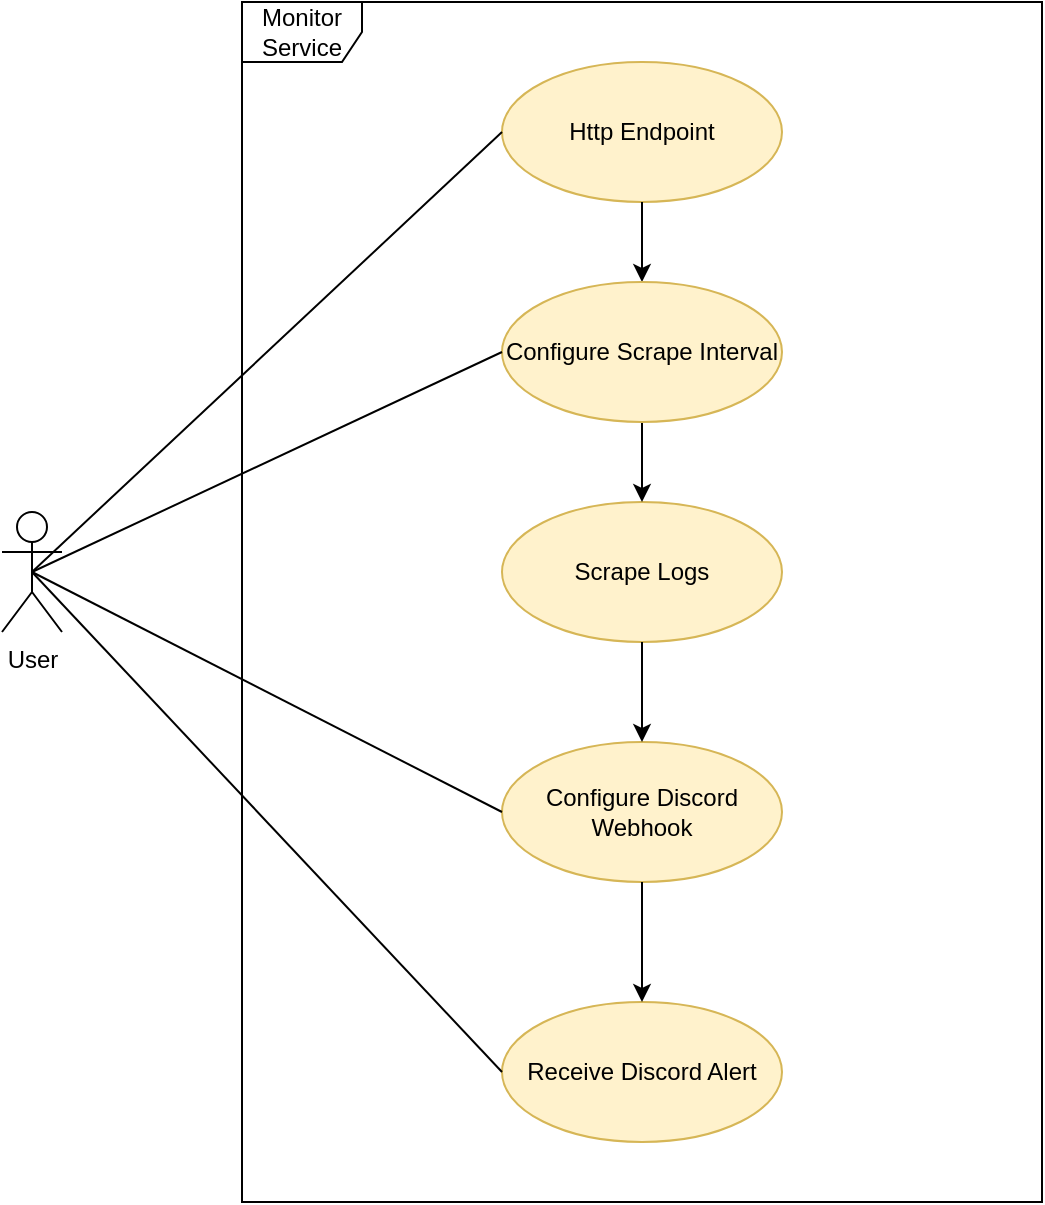 <mxfile version="24.0.0" type="device">
  <diagram name="Page-1" id="nVyd6tfRNDx3OrmpVOMU">
    <mxGraphModel dx="1050" dy="522" grid="1" gridSize="10" guides="1" tooltips="1" connect="1" arrows="1" fold="1" page="1" pageScale="1" pageWidth="850" pageHeight="1100" math="0" shadow="0">
      <root>
        <mxCell id="0" />
        <mxCell id="1" parent="0" />
        <mxCell id="u1mlXZd1HEPNZpuk0B9Z-1" value="User" style="shape=umlActor;verticalLabelPosition=bottom;verticalAlign=top;html=1;" parent="1" vertex="1">
          <mxGeometry x="30" y="295" width="30" height="60" as="geometry" />
        </mxCell>
        <mxCell id="u1mlXZd1HEPNZpuk0B9Z-2" value="Monitor Service" style="shape=umlFrame;whiteSpace=wrap;html=1;pointerEvents=0;" parent="1" vertex="1">
          <mxGeometry x="150" y="40" width="400" height="600" as="geometry" />
        </mxCell>
        <mxCell id="u1mlXZd1HEPNZpuk0B9Z-3" value="Http Endpoint" style="ellipse;whiteSpace=wrap;html=1;fillColor=#fff2cc;strokeColor=#d6b656;" parent="1" vertex="1">
          <mxGeometry x="280" y="70" width="140" height="70" as="geometry" />
        </mxCell>
        <mxCell id="u1mlXZd1HEPNZpuk0B9Z-4" value="Scrape Logs" style="ellipse;whiteSpace=wrap;html=1;fillColor=#fff2cc;strokeColor=#d6b656;" parent="1" vertex="1">
          <mxGeometry x="280" y="290" width="140" height="70" as="geometry" />
        </mxCell>
        <mxCell id="u1mlXZd1HEPNZpuk0B9Z-6" value="Configure Discord Webhook" style="ellipse;whiteSpace=wrap;html=1;fillColor=#fff2cc;strokeColor=#d6b656;" parent="1" vertex="1">
          <mxGeometry x="280" y="410" width="140" height="70" as="geometry" />
        </mxCell>
        <mxCell id="u1mlXZd1HEPNZpuk0B9Z-8" value="Receive Discord Alert" style="ellipse;whiteSpace=wrap;html=1;fillColor=#fff2cc;strokeColor=#d6b656;" parent="1" vertex="1">
          <mxGeometry x="280" y="540" width="140" height="70" as="geometry" />
        </mxCell>
        <mxCell id="VdxQ3EjeSOOBh47-_xUQ-1" value="" style="endArrow=none;html=1;rounded=0;exitX=0;exitY=0.5;exitDx=0;exitDy=0;entryX=0.5;entryY=0.5;entryDx=0;entryDy=0;entryPerimeter=0;" parent="1" source="u1mlXZd1HEPNZpuk0B9Z-8" target="u1mlXZd1HEPNZpuk0B9Z-1" edge="1">
          <mxGeometry width="50" height="50" relative="1" as="geometry">
            <mxPoint x="510" y="500" as="sourcePoint" />
            <mxPoint x="560" y="450" as="targetPoint" />
          </mxGeometry>
        </mxCell>
        <mxCell id="VdxQ3EjeSOOBh47-_xUQ-4" value="" style="endArrow=classic;html=1;rounded=0;exitX=0.5;exitY=1;exitDx=0;exitDy=0;entryX=0.5;entryY=0;entryDx=0;entryDy=0;" parent="1" source="u1mlXZd1HEPNZpuk0B9Z-7" target="u1mlXZd1HEPNZpuk0B9Z-4" edge="1">
          <mxGeometry width="50" height="50" relative="1" as="geometry">
            <mxPoint x="510" y="300" as="sourcePoint" />
            <mxPoint x="560" y="250" as="targetPoint" />
          </mxGeometry>
        </mxCell>
        <mxCell id="VdxQ3EjeSOOBh47-_xUQ-6" value="" style="endArrow=classic;html=1;rounded=0;exitX=0.5;exitY=1;exitDx=0;exitDy=0;" parent="1" source="u1mlXZd1HEPNZpuk0B9Z-4" target="u1mlXZd1HEPNZpuk0B9Z-6" edge="1">
          <mxGeometry width="50" height="50" relative="1" as="geometry">
            <mxPoint x="510" y="300" as="sourcePoint" />
            <mxPoint x="560" y="250" as="targetPoint" />
          </mxGeometry>
        </mxCell>
        <mxCell id="VdxQ3EjeSOOBh47-_xUQ-7" value="" style="endArrow=classic;html=1;rounded=0;exitX=0.5;exitY=1;exitDx=0;exitDy=0;entryX=0.5;entryY=0;entryDx=0;entryDy=0;" parent="1" source="u1mlXZd1HEPNZpuk0B9Z-6" target="u1mlXZd1HEPNZpuk0B9Z-8" edge="1">
          <mxGeometry width="50" height="50" relative="1" as="geometry">
            <mxPoint x="510" y="500" as="sourcePoint" />
            <mxPoint x="560" y="450" as="targetPoint" />
          </mxGeometry>
        </mxCell>
        <mxCell id="VdxQ3EjeSOOBh47-_xUQ-8" value="" style="endArrow=classic;html=1;rounded=0;exitX=0.5;exitY=1;exitDx=0;exitDy=0;entryX=0.5;entryY=0;entryDx=0;entryDy=0;" parent="1" source="u1mlXZd1HEPNZpuk0B9Z-3" target="u1mlXZd1HEPNZpuk0B9Z-7" edge="1">
          <mxGeometry width="50" height="50" relative="1" as="geometry">
            <mxPoint x="350" y="140" as="sourcePoint" />
            <mxPoint x="350" y="170" as="targetPoint" />
            <Array as="points" />
          </mxGeometry>
        </mxCell>
        <mxCell id="u1mlXZd1HEPNZpuk0B9Z-7" value="Configure Scrape Interval" style="ellipse;whiteSpace=wrap;html=1;fillColor=#fff2cc;strokeColor=#d6b656;" parent="1" vertex="1">
          <mxGeometry x="280" y="180" width="140" height="70" as="geometry" />
        </mxCell>
        <mxCell id="VdxQ3EjeSOOBh47-_xUQ-9" value="" style="endArrow=none;html=1;rounded=0;exitX=0;exitY=0.5;exitDx=0;exitDy=0;entryX=0.5;entryY=0.5;entryDx=0;entryDy=0;entryPerimeter=0;" parent="1" source="u1mlXZd1HEPNZpuk0B9Z-6" target="u1mlXZd1HEPNZpuk0B9Z-1" edge="1">
          <mxGeometry width="50" height="50" relative="1" as="geometry">
            <mxPoint x="510" y="500" as="sourcePoint" />
            <mxPoint x="100" y="310" as="targetPoint" />
          </mxGeometry>
        </mxCell>
        <mxCell id="VdxQ3EjeSOOBh47-_xUQ-10" value="" style="endArrow=none;html=1;rounded=0;entryX=0;entryY=0.5;entryDx=0;entryDy=0;exitX=0.5;exitY=0.5;exitDx=0;exitDy=0;exitPerimeter=0;" parent="1" source="u1mlXZd1HEPNZpuk0B9Z-1" target="u1mlXZd1HEPNZpuk0B9Z-7" edge="1">
          <mxGeometry width="50" height="50" relative="1" as="geometry">
            <mxPoint x="70" y="270" as="sourcePoint" />
            <mxPoint x="560" y="250" as="targetPoint" />
          </mxGeometry>
        </mxCell>
        <mxCell id="VdxQ3EjeSOOBh47-_xUQ-11" value="" style="endArrow=none;html=1;rounded=0;exitX=0.5;exitY=0.5;exitDx=0;exitDy=0;exitPerimeter=0;entryX=0;entryY=0.5;entryDx=0;entryDy=0;" parent="1" source="u1mlXZd1HEPNZpuk0B9Z-1" target="u1mlXZd1HEPNZpuk0B9Z-3" edge="1">
          <mxGeometry width="50" height="50" relative="1" as="geometry">
            <mxPoint x="510" y="300" as="sourcePoint" />
            <mxPoint x="560" y="250" as="targetPoint" />
          </mxGeometry>
        </mxCell>
      </root>
    </mxGraphModel>
  </diagram>
</mxfile>
